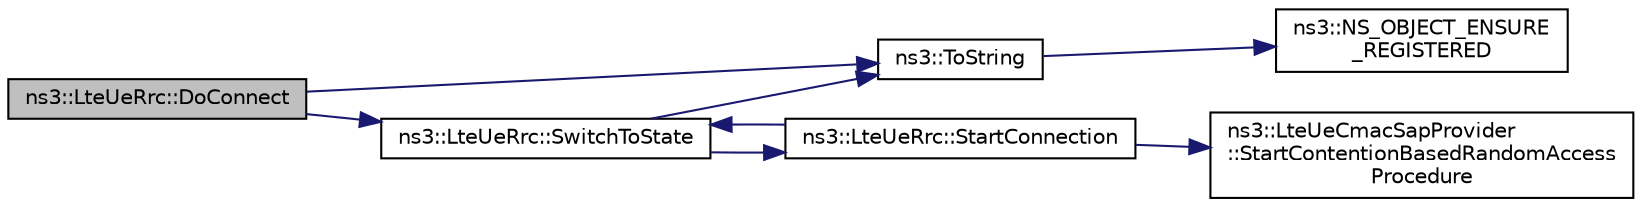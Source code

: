 digraph "ns3::LteUeRrc::DoConnect"
{
  edge [fontname="Helvetica",fontsize="10",labelfontname="Helvetica",labelfontsize="10"];
  node [fontname="Helvetica",fontsize="10",shape=record];
  rankdir="LR";
  Node1 [label="ns3::LteUeRrc::DoConnect",height=0.2,width=0.4,color="black", fillcolor="grey75", style="filled", fontcolor="black"];
  Node1 -> Node2 [color="midnightblue",fontsize="10",style="solid"];
  Node2 [label="ns3::LteUeRrc::SwitchToState",height=0.2,width=0.4,color="black", fillcolor="white", style="filled",URL="$d7/d1c/classns3_1_1LteUeRrc.html#a15f1bea4c3c8d3f9949b234c0cfa12e6"];
  Node2 -> Node3 [color="midnightblue",fontsize="10",style="solid"];
  Node3 [label="ns3::ToString",height=0.2,width=0.4,color="black", fillcolor="white", style="filled",URL="$d7/d2e/namespacens3.html#a3d1f7e1bec1972e2ae8d64673fcfcd9c"];
  Node3 -> Node4 [color="midnightblue",fontsize="10",style="solid"];
  Node4 [label="ns3::NS_OBJECT_ENSURE\l_REGISTERED",height=0.2,width=0.4,color="black", fillcolor="white", style="filled",URL="$d7/d2e/namespacens3.html#ac633cbd86ee5879afd4312a843a9ff8c"];
  Node2 -> Node5 [color="midnightblue",fontsize="10",style="solid"];
  Node5 [label="ns3::LteUeRrc::StartConnection",height=0.2,width=0.4,color="black", fillcolor="white", style="filled",URL="$d7/d1c/classns3_1_1LteUeRrc.html#ac4257b9ffbca42aba710a3f66a719785"];
  Node5 -> Node2 [color="midnightblue",fontsize="10",style="solid"];
  Node5 -> Node6 [color="midnightblue",fontsize="10",style="solid"];
  Node6 [label="ns3::LteUeCmacSapProvider\l::StartContentionBasedRandomAccess\lProcedure",height=0.2,width=0.4,color="black", fillcolor="white", style="filled",URL="$d2/da8/classns3_1_1LteUeCmacSapProvider.html#acf84605c9506cc70372dd238aeb5791f"];
  Node1 -> Node3 [color="midnightblue",fontsize="10",style="solid"];
}
